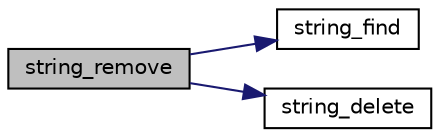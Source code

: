 digraph "string_remove"
{
 // INTERACTIVE_SVG=YES
  edge [fontname="Helvetica",fontsize="10",labelfontname="Helvetica",labelfontsize="10"];
  node [fontname="Helvetica",fontsize="10",shape=record];
  rankdir="LR";
  Node1 [label="string_remove",height=0.2,width=0.4,color="black", fillcolor="grey75", style="filled", fontcolor="black"];
  Node1 -> Node2 [color="midnightblue",fontsize="10",style="solid",fontname="Helvetica"];
  Node2 [label="string_find",height=0.2,width=0.4,color="black", fillcolor="white", style="filled",URL="$string_8h.html#a0b28c6246d2d28540cd3c2869648c5fb"];
  Node1 -> Node3 [color="midnightblue",fontsize="10",style="solid",fontname="Helvetica"];
  Node3 [label="string_delete",height=0.2,width=0.4,color="black", fillcolor="white", style="filled",URL="$string_8h.html#ab9e0f3180d91b62ebb01a63b98f0b6d3"];
}
